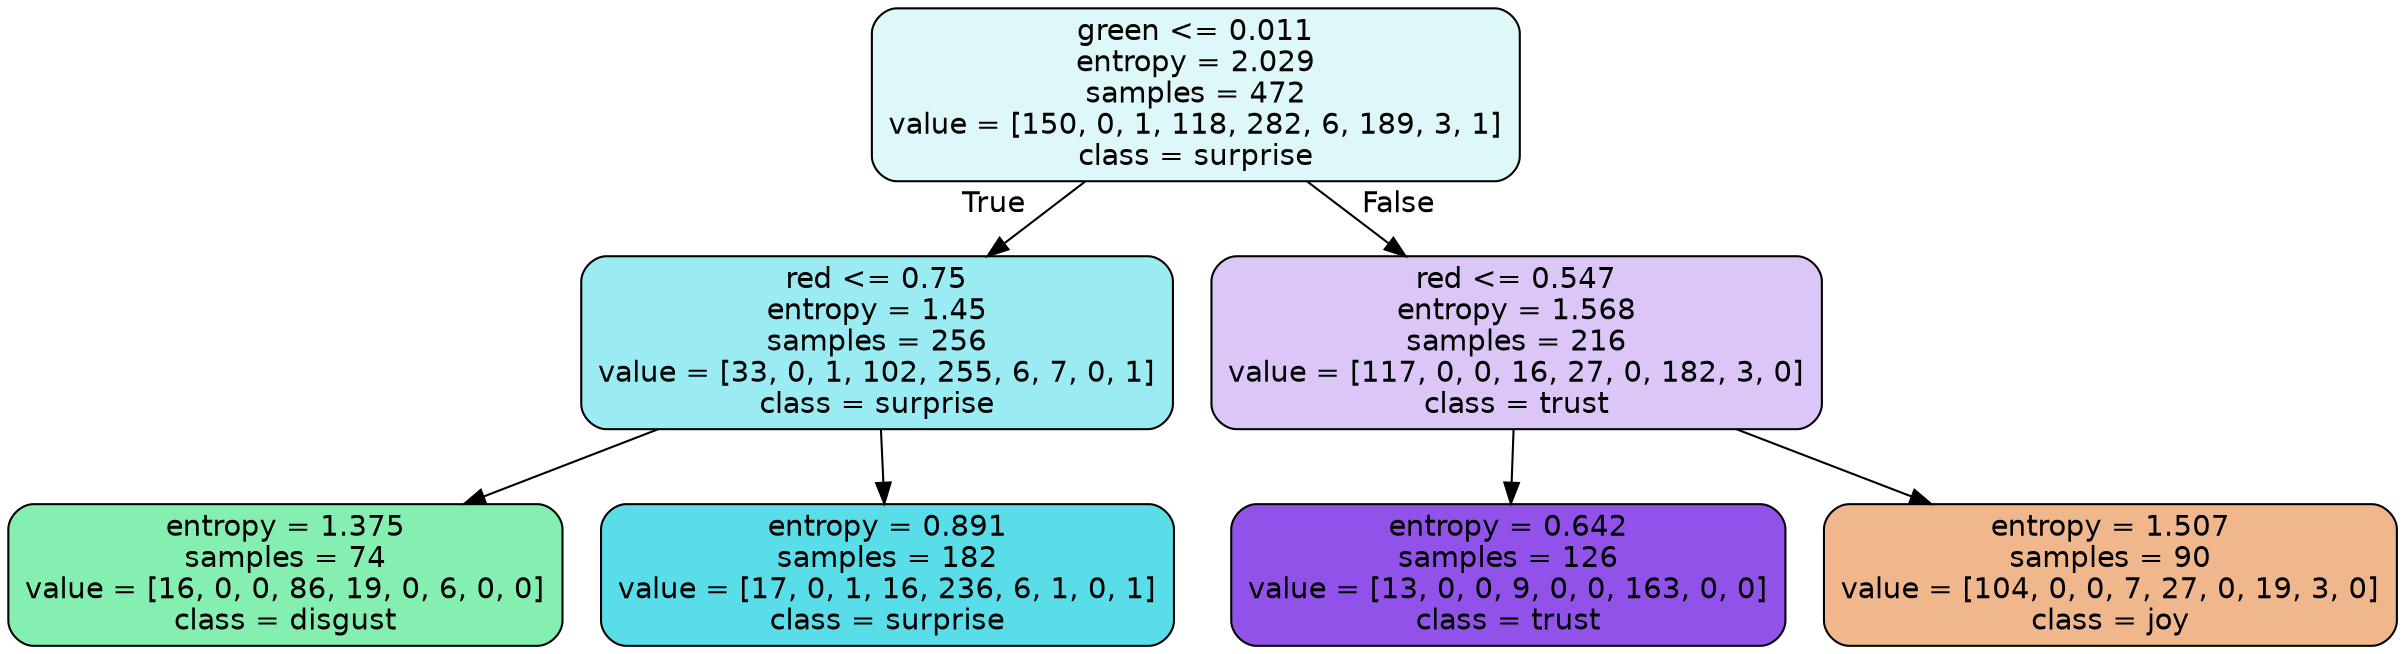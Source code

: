 digraph Tree {
node [shape=box, style="filled, rounded", color="black", fontname=helvetica] ;
edge [fontname=helvetica] ;
0 [label="green <= 0.011\nentropy = 2.029\nsamples = 472\nvalue = [150, 0, 1, 118, 282, 6, 189, 3, 1]\nclass = surprise", fillcolor="#39d7e52a"] ;
1 [label="red <= 0.75\nentropy = 1.45\nsamples = 256\nvalue = [33, 0, 1, 102, 255, 6, 7, 0, 1]\nclass = surprise", fillcolor="#39d7e581"] ;
0 -> 1 [labeldistance=2.5, labelangle=45, headlabel="True"] ;
2 [label="entropy = 1.375\nsamples = 74\nvalue = [16, 0, 0, 86, 19, 0, 6, 0, 0]\nclass = disgust", fillcolor="#39e5819e"] ;
1 -> 2 ;
3 [label="entropy = 0.891\nsamples = 182\nvalue = [17, 0, 1, 16, 236, 6, 1, 0, 1]\nclass = surprise", fillcolor="#39d7e5d6"] ;
1 -> 3 ;
4 [label="red <= 0.547\nentropy = 1.568\nsamples = 216\nvalue = [117, 0, 0, 16, 27, 0, 182, 3, 0]\nclass = trust", fillcolor="#8139e549"] ;
0 -> 4 [labeldistance=2.5, labelangle=-45, headlabel="False"] ;
5 [label="entropy = 0.642\nsamples = 126\nvalue = [13, 0, 0, 9, 0, 0, 163, 0, 0]\nclass = trust", fillcolor="#8139e5de"] ;
4 -> 5 ;
6 [label="entropy = 1.507\nsamples = 90\nvalue = [104, 0, 0, 7, 27, 0, 19, 3, 0]\nclass = joy", fillcolor="#e5813994"] ;
4 -> 6 ;
}